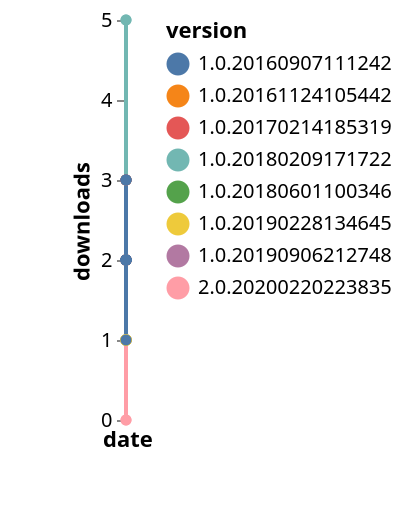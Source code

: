 {"$schema": "https://vega.github.io/schema/vega-lite/v5.json", "description": "A simple bar chart with embedded data.", "data": {"values": [{"date": "2021-09-03", "total": 3080, "delta": 2, "version": "1.0.20161124105442"}, {"date": "2021-09-04", "total": 3082, "delta": 2, "version": "1.0.20161124105442"}, {"date": "2021-09-05", "total": 3084, "delta": 2, "version": "1.0.20161124105442"}, {"date": "2021-09-06", "total": 3086, "delta": 2, "version": "1.0.20161124105442"}, {"date": "2021-09-07", "total": 3088, "delta": 2, "version": "1.0.20161124105442"}, {"date": "2021-09-08", "total": 3091, "delta": 3, "version": "1.0.20161124105442"}, {"date": "2021-09-09", "total": 3094, "delta": 3, "version": "1.0.20161124105442"}, {"date": "2021-09-10", "total": 3096, "delta": 2, "version": "1.0.20161124105442"}, {"date": "2021-09-11", "total": 3098, "delta": 2, "version": "1.0.20161124105442"}, {"date": "2021-09-12", "total": 3100, "delta": 2, "version": "1.0.20161124105442"}, {"date": "2021-09-13", "total": 3102, "delta": 2, "version": "1.0.20161124105442"}, {"date": "2021-09-14", "total": 3104, "delta": 2, "version": "1.0.20161124105442"}, {"date": "2021-09-15", "total": 3106, "delta": 2, "version": "1.0.20161124105442"}, {"date": "2021-09-16", "total": 3107, "delta": 1, "version": "1.0.20161124105442"}, {"date": "2021-09-03", "total": 170, "delta": 1, "version": "2.0.20200220223835"}, {"date": "2021-09-04", "total": 172, "delta": 2, "version": "2.0.20200220223835"}, {"date": "2021-09-05", "total": 173, "delta": 1, "version": "2.0.20200220223835"}, {"date": "2021-09-06", "total": 174, "delta": 1, "version": "2.0.20200220223835"}, {"date": "2021-09-07", "total": 175, "delta": 1, "version": "2.0.20200220223835"}, {"date": "2021-09-08", "total": 175, "delta": 0, "version": "2.0.20200220223835"}, {"date": "2021-09-09", "total": 176, "delta": 1, "version": "2.0.20200220223835"}, {"date": "2021-09-10", "total": 178, "delta": 2, "version": "2.0.20200220223835"}, {"date": "2021-09-11", "total": 179, "delta": 1, "version": "2.0.20200220223835"}, {"date": "2021-09-12", "total": 180, "delta": 1, "version": "2.0.20200220223835"}, {"date": "2021-09-13", "total": 181, "delta": 1, "version": "2.0.20200220223835"}, {"date": "2021-09-14", "total": 183, "delta": 2, "version": "2.0.20200220223835"}, {"date": "2021-09-15", "total": 183, "delta": 0, "version": "2.0.20200220223835"}, {"date": "2021-09-16", "total": 184, "delta": 1, "version": "2.0.20200220223835"}, {"date": "2021-09-03", "total": 3846, "delta": 2, "version": "1.0.20180209171722"}, {"date": "2021-09-04", "total": 3848, "delta": 2, "version": "1.0.20180209171722"}, {"date": "2021-09-05", "total": 3850, "delta": 2, "version": "1.0.20180209171722"}, {"date": "2021-09-06", "total": 3852, "delta": 2, "version": "1.0.20180209171722"}, {"date": "2021-09-07", "total": 3854, "delta": 2, "version": "1.0.20180209171722"}, {"date": "2021-09-08", "total": 3859, "delta": 5, "version": "1.0.20180209171722"}, {"date": "2021-09-09", "total": 3864, "delta": 5, "version": "1.0.20180209171722"}, {"date": "2021-09-10", "total": 3867, "delta": 3, "version": "1.0.20180209171722"}, {"date": "2021-09-11", "total": 3869, "delta": 2, "version": "1.0.20180209171722"}, {"date": "2021-09-12", "total": 3871, "delta": 2, "version": "1.0.20180209171722"}, {"date": "2021-09-13", "total": 3873, "delta": 2, "version": "1.0.20180209171722"}, {"date": "2021-09-14", "total": 3875, "delta": 2, "version": "1.0.20180209171722"}, {"date": "2021-09-15", "total": 3877, "delta": 2, "version": "1.0.20180209171722"}, {"date": "2021-09-16", "total": 3878, "delta": 1, "version": "1.0.20180209171722"}, {"date": "2021-09-03", "total": 984, "delta": 1, "version": "1.0.20180601100346"}, {"date": "2021-09-04", "total": 985, "delta": 1, "version": "1.0.20180601100346"}, {"date": "2021-09-05", "total": 986, "delta": 1, "version": "1.0.20180601100346"}, {"date": "2021-09-06", "total": 987, "delta": 1, "version": "1.0.20180601100346"}, {"date": "2021-09-07", "total": 988, "delta": 1, "version": "1.0.20180601100346"}, {"date": "2021-09-08", "total": 989, "delta": 1, "version": "1.0.20180601100346"}, {"date": "2021-09-09", "total": 990, "delta": 1, "version": "1.0.20180601100346"}, {"date": "2021-09-10", "total": 991, "delta": 1, "version": "1.0.20180601100346"}, {"date": "2021-09-11", "total": 992, "delta": 1, "version": "1.0.20180601100346"}, {"date": "2021-09-12", "total": 993, "delta": 1, "version": "1.0.20180601100346"}, {"date": "2021-09-13", "total": 994, "delta": 1, "version": "1.0.20180601100346"}, {"date": "2021-09-14", "total": 995, "delta": 1, "version": "1.0.20180601100346"}, {"date": "2021-09-15", "total": 996, "delta": 1, "version": "1.0.20180601100346"}, {"date": "2021-09-16", "total": 997, "delta": 1, "version": "1.0.20180601100346"}, {"date": "2021-09-03", "total": 336, "delta": 1, "version": "1.0.20190906212748"}, {"date": "2021-09-04", "total": 337, "delta": 1, "version": "1.0.20190906212748"}, {"date": "2021-09-05", "total": 338, "delta": 1, "version": "1.0.20190906212748"}, {"date": "2021-09-06", "total": 340, "delta": 2, "version": "1.0.20190906212748"}, {"date": "2021-09-07", "total": 341, "delta": 1, "version": "1.0.20190906212748"}, {"date": "2021-09-08", "total": 342, "delta": 1, "version": "1.0.20190906212748"}, {"date": "2021-09-09", "total": 343, "delta": 1, "version": "1.0.20190906212748"}, {"date": "2021-09-10", "total": 345, "delta": 2, "version": "1.0.20190906212748"}, {"date": "2021-09-11", "total": 346, "delta": 1, "version": "1.0.20190906212748"}, {"date": "2021-09-12", "total": 347, "delta": 1, "version": "1.0.20190906212748"}, {"date": "2021-09-13", "total": 348, "delta": 1, "version": "1.0.20190906212748"}, {"date": "2021-09-14", "total": 349, "delta": 1, "version": "1.0.20190906212748"}, {"date": "2021-09-15", "total": 350, "delta": 1, "version": "1.0.20190906212748"}, {"date": "2021-09-16", "total": 351, "delta": 1, "version": "1.0.20190906212748"}, {"date": "2021-09-03", "total": 4487, "delta": 2, "version": "1.0.20170214185319"}, {"date": "2021-09-04", "total": 4489, "delta": 2, "version": "1.0.20170214185319"}, {"date": "2021-09-05", "total": 4491, "delta": 2, "version": "1.0.20170214185319"}, {"date": "2021-09-06", "total": 4493, "delta": 2, "version": "1.0.20170214185319"}, {"date": "2021-09-07", "total": 4495, "delta": 2, "version": "1.0.20170214185319"}, {"date": "2021-09-08", "total": 4498, "delta": 3, "version": "1.0.20170214185319"}, {"date": "2021-09-09", "total": 4501, "delta": 3, "version": "1.0.20170214185319"}, {"date": "2021-09-10", "total": 4503, "delta": 2, "version": "1.0.20170214185319"}, {"date": "2021-09-11", "total": 4505, "delta": 2, "version": "1.0.20170214185319"}, {"date": "2021-09-12", "total": 4507, "delta": 2, "version": "1.0.20170214185319"}, {"date": "2021-09-13", "total": 4509, "delta": 2, "version": "1.0.20170214185319"}, {"date": "2021-09-14", "total": 4511, "delta": 2, "version": "1.0.20170214185319"}, {"date": "2021-09-15", "total": 4513, "delta": 2, "version": "1.0.20170214185319"}, {"date": "2021-09-16", "total": 4514, "delta": 1, "version": "1.0.20170214185319"}, {"date": "2021-09-03", "total": 191, "delta": 1, "version": "1.0.20190228134645"}, {"date": "2021-09-04", "total": 192, "delta": 1, "version": "1.0.20190228134645"}, {"date": "2021-09-05", "total": 193, "delta": 1, "version": "1.0.20190228134645"}, {"date": "2021-09-06", "total": 194, "delta": 1, "version": "1.0.20190228134645"}, {"date": "2021-09-07", "total": 195, "delta": 1, "version": "1.0.20190228134645"}, {"date": "2021-09-08", "total": 196, "delta": 1, "version": "1.0.20190228134645"}, {"date": "2021-09-09", "total": 197, "delta": 1, "version": "1.0.20190228134645"}, {"date": "2021-09-10", "total": 199, "delta": 2, "version": "1.0.20190228134645"}, {"date": "2021-09-11", "total": 200, "delta": 1, "version": "1.0.20190228134645"}, {"date": "2021-09-12", "total": 201, "delta": 1, "version": "1.0.20190228134645"}, {"date": "2021-09-13", "total": 202, "delta": 1, "version": "1.0.20190228134645"}, {"date": "2021-09-14", "total": 203, "delta": 1, "version": "1.0.20190228134645"}, {"date": "2021-09-15", "total": 204, "delta": 1, "version": "1.0.20190228134645"}, {"date": "2021-09-16", "total": 205, "delta": 1, "version": "1.0.20190228134645"}, {"date": "2021-09-03", "total": 3268, "delta": 2, "version": "1.0.20160907111242"}, {"date": "2021-09-04", "total": 3270, "delta": 2, "version": "1.0.20160907111242"}, {"date": "2021-09-05", "total": 3272, "delta": 2, "version": "1.0.20160907111242"}, {"date": "2021-09-06", "total": 3274, "delta": 2, "version": "1.0.20160907111242"}, {"date": "2021-09-07", "total": 3276, "delta": 2, "version": "1.0.20160907111242"}, {"date": "2021-09-08", "total": 3279, "delta": 3, "version": "1.0.20160907111242"}, {"date": "2021-09-09", "total": 3282, "delta": 3, "version": "1.0.20160907111242"}, {"date": "2021-09-10", "total": 3284, "delta": 2, "version": "1.0.20160907111242"}, {"date": "2021-09-11", "total": 3286, "delta": 2, "version": "1.0.20160907111242"}, {"date": "2021-09-12", "total": 3288, "delta": 2, "version": "1.0.20160907111242"}, {"date": "2021-09-13", "total": 3290, "delta": 2, "version": "1.0.20160907111242"}, {"date": "2021-09-14", "total": 3293, "delta": 3, "version": "1.0.20160907111242"}, {"date": "2021-09-15", "total": 3295, "delta": 2, "version": "1.0.20160907111242"}, {"date": "2021-09-16", "total": 3296, "delta": 1, "version": "1.0.20160907111242"}]}, "width": "container", "mark": {"type": "line", "point": {"filled": true}}, "encoding": {"x": {"field": "date", "type": "temporal", "timeUnit": "yearmonthdate", "title": "date", "axis": {"labelAngle": -15}}, "y": {"field": "delta", "type": "quantitative", "title": "downloads"}, "color": {"field": "version", "type": "nominal"}, "tooltip": {"field": "delta"}}}